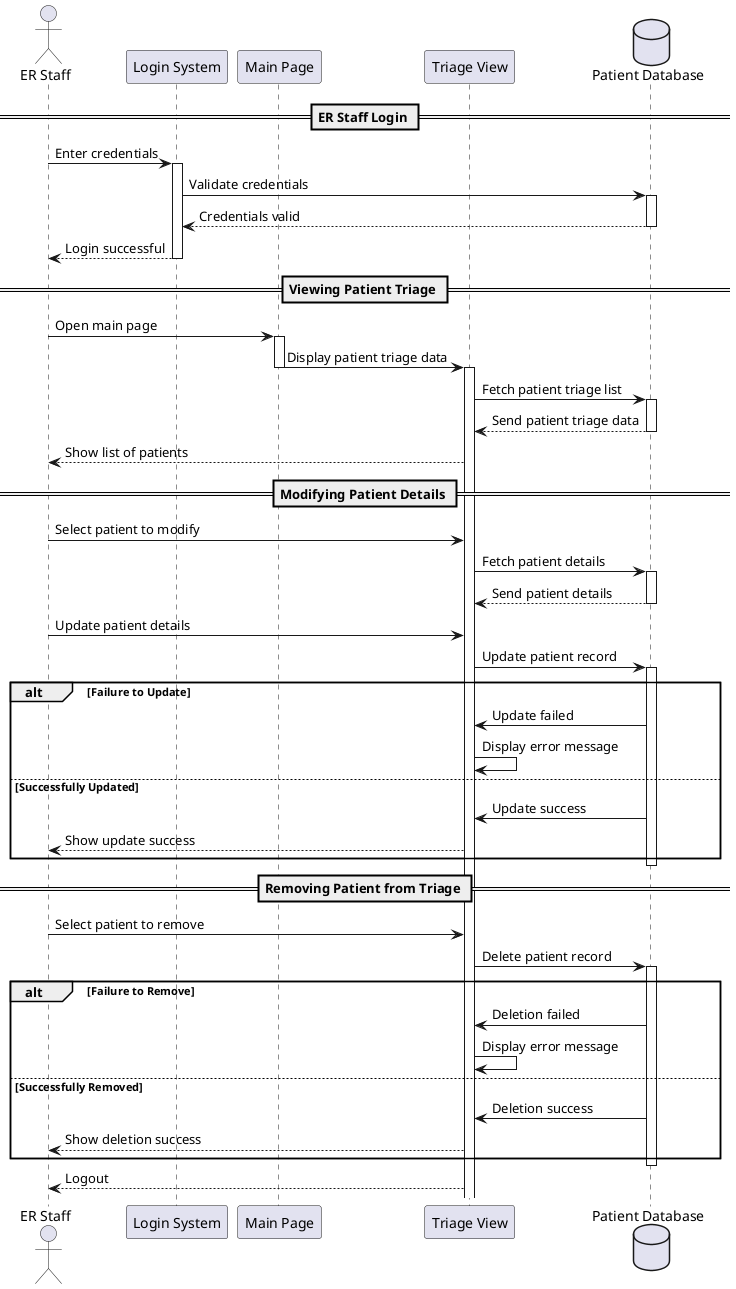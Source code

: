 @startuml

actor       "ER Staff" as ERStaff
participant "Login System" as Login
participant "Main Page" as MainPage
participant "Triage View" as Triage
database    "Patient Database" as DB

== ER Staff Login ==
ERStaff -> Login : Enter credentials
activate Login
Login -> DB : Validate credentials
activate DB
DB --> Login : Credentials valid
deactivate DB
Login --> ERStaff : Login successful
deactivate Login

== Viewing Patient Triage ==
ERStaff -> MainPage : Open main page
activate MainPage
MainPage -> Triage : Display patient triage data
deactivate MainPage
activate Triage
Triage -> DB : Fetch patient triage list
activate DB
DB --> Triage : Send patient triage data
deactivate DB
Triage --> ERStaff : Show list of patients

== Modifying Patient Details ==
ERStaff -> Triage : Select patient to modify
Triage -> DB : Fetch patient details
activate DB
DB --> Triage : Send patient details
deactivate DB
ERStaff -> Triage : Update patient details
Triage -> DB : Update patient record
activate DB
alt Failure to Update
    DB -> Triage : Update failed
    Triage -> Triage : Display error message
else Successfully Updated
    DB -> Triage : Update success
    Triage --> ERStaff : Show update success
end
deactivate DB

== Removing Patient from Triage ==
ERStaff -> Triage : Select patient to remove
Triage -> DB : Delete patient record
activate DB
alt Failure to Remove
    DB -> Triage : Deletion failed
    Triage -> Triage : Display error message
else Successfully Removed
    DB -> Triage : Deletion success
    Triage --> ERStaff : Show deletion success
end
deactivate DB

Triage --> ERStaff : Logout

@enduml
